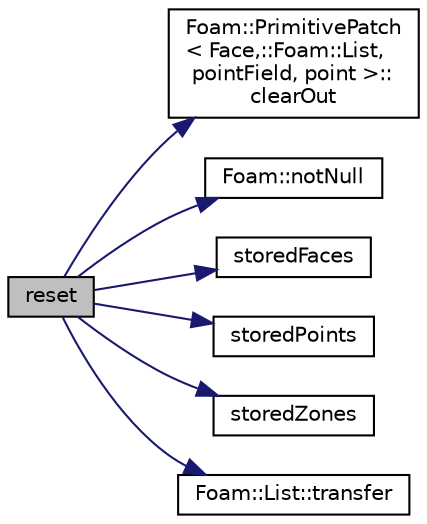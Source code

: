 digraph "reset"
{
  bgcolor="transparent";
  edge [fontname="Helvetica",fontsize="10",labelfontname="Helvetica",labelfontsize="10"];
  node [fontname="Helvetica",fontsize="10",shape=record];
  rankdir="LR";
  Node1 [label="reset",height=0.2,width=0.4,color="black", fillcolor="grey75", style="filled", fontcolor="black"];
  Node1 -> Node2 [color="midnightblue",fontsize="10",style="solid",fontname="Helvetica"];
  Node2 [label="Foam::PrimitivePatch\l\< Face,::Foam::List,\l pointField, point \>::\lclearOut",height=0.2,width=0.4,color="black",URL="$a02010.html#af320697688df08f1438d37a86bcaf25d"];
  Node1 -> Node3 [color="midnightblue",fontsize="10",style="solid",fontname="Helvetica"];
  Node3 [label="Foam::notNull",height=0.2,width=0.4,color="black",URL="$a10979.html#a86b78efa204a96e7e7ef82a2df3571d6",tooltip="Return true if t is not a reference to the nullObject of type T. "];
  Node1 -> Node4 [color="midnightblue",fontsize="10",style="solid",fontname="Helvetica"];
  Node4 [label="storedFaces",height=0.2,width=0.4,color="black",URL="$a01496.html#aba1de32362845ea07612cbb52d6d19f0",tooltip="Non-const access to the faces. "];
  Node1 -> Node5 [color="midnightblue",fontsize="10",style="solid",fontname="Helvetica"];
  Node5 [label="storedPoints",height=0.2,width=0.4,color="black",URL="$a01496.html#a42d63b7b3dcf589fbe1c4cd2bc8e3d9b",tooltip="Non-const access to global points. "];
  Node1 -> Node6 [color="midnightblue",fontsize="10",style="solid",fontname="Helvetica"];
  Node6 [label="storedZones",height=0.2,width=0.4,color="black",URL="$a01496.html#aa4da19498e7e904ff22cf57fc8899360",tooltip="Non-const access to the zones. "];
  Node1 -> Node7 [color="midnightblue",fontsize="10",style="solid",fontname="Helvetica"];
  Node7 [label="Foam::List::transfer",height=0.2,width=0.4,color="black",URL="$a01390.html#a25ad1d2084d16b234b0cf91c07e832c0",tooltip="Transfer the contents of the argument List into this list. "];
}

